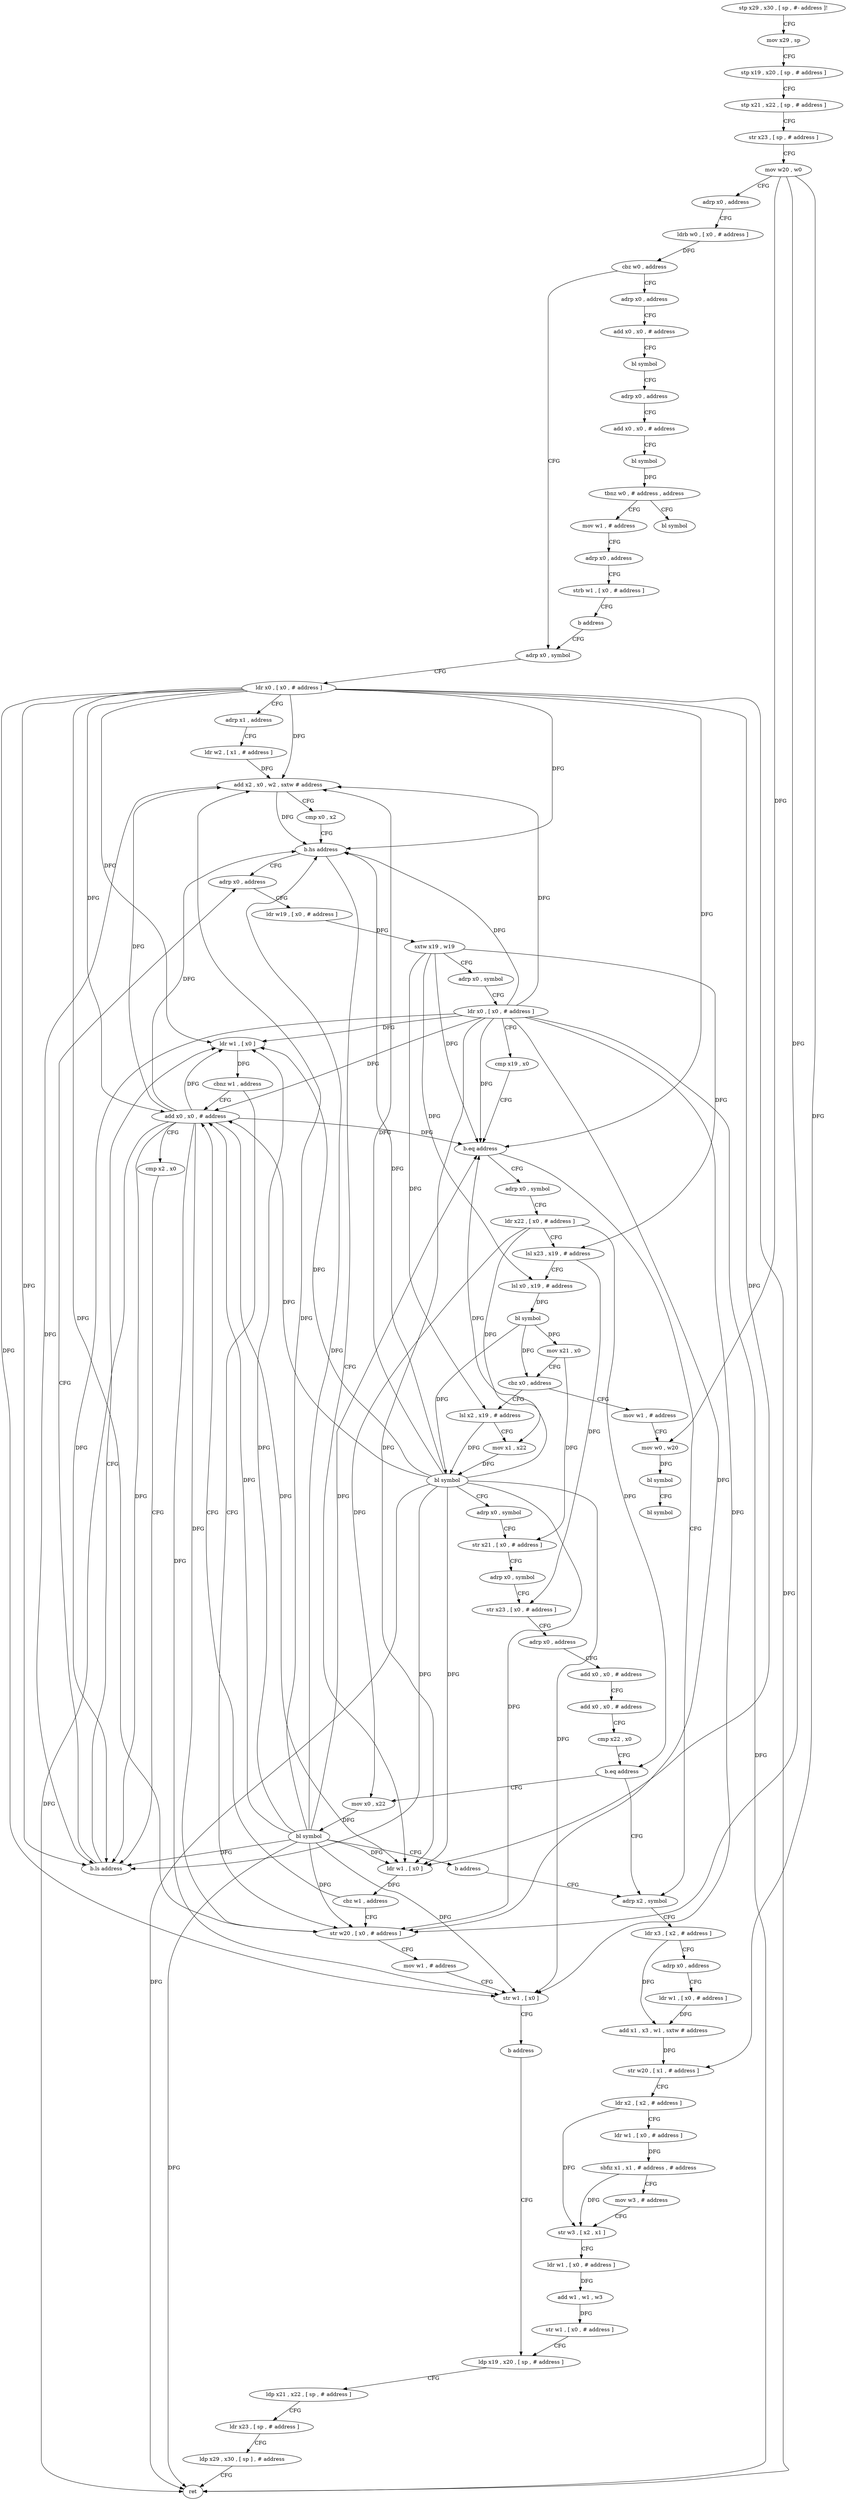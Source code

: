 digraph "func" {
"271416" [label = "stp x29 , x30 , [ sp , #- address ]!" ]
"271420" [label = "mov x29 , sp" ]
"271424" [label = "stp x19 , x20 , [ sp , # address ]" ]
"271428" [label = "stp x21 , x22 , [ sp , # address ]" ]
"271432" [label = "str x23 , [ sp , # address ]" ]
"271436" [label = "mov w20 , w0" ]
"271440" [label = "adrp x0 , address" ]
"271444" [label = "ldrb w0 , [ x0 , # address ]" ]
"271448" [label = "cbz w0 , address" ]
"271524" [label = "adrp x0 , address" ]
"271452" [label = "adrp x0 , symbol" ]
"271528" [label = "add x0 , x0 , # address" ]
"271532" [label = "bl symbol" ]
"271536" [label = "adrp x0 , address" ]
"271540" [label = "add x0 , x0 , # address" ]
"271544" [label = "bl symbol" ]
"271548" [label = "tbnz w0 , # address , address" ]
"271568" [label = "bl symbol" ]
"271552" [label = "mov w1 , # address" ]
"271456" [label = "ldr x0 , [ x0 , # address ]" ]
"271460" [label = "adrp x1 , address" ]
"271464" [label = "ldr w2 , [ x1 , # address ]" ]
"271468" [label = "add x2 , x0 , w2 , sxtw # address" ]
"271472" [label = "cmp x0 , x2" ]
"271476" [label = "b.hs address" ]
"271572" [label = "adrp x0 , address" ]
"271480" [label = "ldr w1 , [ x0 ]" ]
"271556" [label = "adrp x0 , address" ]
"271560" [label = "strb w1 , [ x0 , # address ]" ]
"271564" [label = "b address" ]
"271576" [label = "ldr w19 , [ x0 , # address ]" ]
"271580" [label = "sxtw x19 , w19" ]
"271584" [label = "adrp x0 , symbol" ]
"271588" [label = "ldr x0 , [ x0 , # address ]" ]
"271592" [label = "cmp x19 , x0" ]
"271596" [label = "b.eq address" ]
"271676" [label = "adrp x0 , symbol" ]
"271600" [label = "adrp x2 , symbol" ]
"271484" [label = "cbz w1 , address" ]
"271508" [label = "str w20 , [ x0 , # address ]" ]
"271488" [label = "add x0 , x0 , # address" ]
"271680" [label = "ldr x22 , [ x0 , # address ]" ]
"271684" [label = "lsl x23 , x19 , # address" ]
"271688" [label = "lsl x0 , x19 , # address" ]
"271692" [label = "bl symbol" ]
"271696" [label = "mov x21 , x0" ]
"271700" [label = "cbz x0 , address" ]
"271764" [label = "mov w1 , # address" ]
"271704" [label = "lsl x2 , x19 , # address" ]
"271604" [label = "ldr x3 , [ x2 , # address ]" ]
"271608" [label = "adrp x0 , address" ]
"271612" [label = "ldr w1 , [ x0 , # address ]" ]
"271616" [label = "add x1 , x3 , w1 , sxtw # address" ]
"271620" [label = "str w20 , [ x1 , # address ]" ]
"271624" [label = "ldr x2 , [ x2 , # address ]" ]
"271628" [label = "ldr w1 , [ x0 , # address ]" ]
"271632" [label = "sbfiz x1 , x1 , # address , # address" ]
"271636" [label = "mov w3 , # address" ]
"271640" [label = "str w3 , [ x2 , x1 ]" ]
"271644" [label = "ldr w1 , [ x0 , # address ]" ]
"271648" [label = "add w1 , w1 , w3" ]
"271652" [label = "str w1 , [ x0 , # address ]" ]
"271656" [label = "ldp x19 , x20 , [ sp , # address ]" ]
"271512" [label = "mov w1 , # address" ]
"271516" [label = "str w1 , [ x0 ]" ]
"271520" [label = "b address" ]
"271492" [label = "cmp x2 , x0" ]
"271496" [label = "b.ls address" ]
"271500" [label = "ldr w1 , [ x0 ]" ]
"271768" [label = "mov w0 , w20" ]
"271772" [label = "bl symbol" ]
"271776" [label = "bl symbol" ]
"271708" [label = "mov x1 , x22" ]
"271712" [label = "bl symbol" ]
"271716" [label = "adrp x0 , symbol" ]
"271720" [label = "str x21 , [ x0 , # address ]" ]
"271724" [label = "adrp x0 , symbol" ]
"271728" [label = "str x23 , [ x0 , # address ]" ]
"271732" [label = "adrp x0 , address" ]
"271736" [label = "add x0 , x0 , # address" ]
"271740" [label = "add x0 , x0 , # address" ]
"271744" [label = "cmp x22 , x0" ]
"271748" [label = "b.eq address" ]
"271752" [label = "mov x0 , x22" ]
"271660" [label = "ldp x21 , x22 , [ sp , # address ]" ]
"271664" [label = "ldr x23 , [ sp , # address ]" ]
"271668" [label = "ldp x29 , x30 , [ sp ] , # address" ]
"271672" [label = "ret" ]
"271504" [label = "cbnz w1 , address" ]
"271756" [label = "bl symbol" ]
"271760" [label = "b address" ]
"271416" -> "271420" [ label = "CFG" ]
"271420" -> "271424" [ label = "CFG" ]
"271424" -> "271428" [ label = "CFG" ]
"271428" -> "271432" [ label = "CFG" ]
"271432" -> "271436" [ label = "CFG" ]
"271436" -> "271440" [ label = "CFG" ]
"271436" -> "271620" [ label = "DFG" ]
"271436" -> "271508" [ label = "DFG" ]
"271436" -> "271768" [ label = "DFG" ]
"271440" -> "271444" [ label = "CFG" ]
"271444" -> "271448" [ label = "DFG" ]
"271448" -> "271524" [ label = "CFG" ]
"271448" -> "271452" [ label = "CFG" ]
"271524" -> "271528" [ label = "CFG" ]
"271452" -> "271456" [ label = "CFG" ]
"271528" -> "271532" [ label = "CFG" ]
"271532" -> "271536" [ label = "CFG" ]
"271536" -> "271540" [ label = "CFG" ]
"271540" -> "271544" [ label = "CFG" ]
"271544" -> "271548" [ label = "DFG" ]
"271548" -> "271568" [ label = "CFG" ]
"271548" -> "271552" [ label = "CFG" ]
"271552" -> "271556" [ label = "CFG" ]
"271456" -> "271460" [ label = "CFG" ]
"271456" -> "271468" [ label = "DFG" ]
"271456" -> "271476" [ label = "DFG" ]
"271456" -> "271596" [ label = "DFG" ]
"271456" -> "271480" [ label = "DFG" ]
"271456" -> "271508" [ label = "DFG" ]
"271456" -> "271516" [ label = "DFG" ]
"271456" -> "271488" [ label = "DFG" ]
"271456" -> "271496" [ label = "DFG" ]
"271456" -> "271672" [ label = "DFG" ]
"271456" -> "271500" [ label = "DFG" ]
"271460" -> "271464" [ label = "CFG" ]
"271464" -> "271468" [ label = "DFG" ]
"271468" -> "271472" [ label = "CFG" ]
"271468" -> "271476" [ label = "DFG" ]
"271468" -> "271496" [ label = "DFG" ]
"271472" -> "271476" [ label = "CFG" ]
"271476" -> "271572" [ label = "CFG" ]
"271476" -> "271480" [ label = "CFG" ]
"271572" -> "271576" [ label = "CFG" ]
"271480" -> "271484" [ label = "DFG" ]
"271556" -> "271560" [ label = "CFG" ]
"271560" -> "271564" [ label = "CFG" ]
"271564" -> "271452" [ label = "CFG" ]
"271576" -> "271580" [ label = "DFG" ]
"271580" -> "271584" [ label = "CFG" ]
"271580" -> "271596" [ label = "DFG" ]
"271580" -> "271684" [ label = "DFG" ]
"271580" -> "271688" [ label = "DFG" ]
"271580" -> "271704" [ label = "DFG" ]
"271584" -> "271588" [ label = "CFG" ]
"271588" -> "271592" [ label = "CFG" ]
"271588" -> "271468" [ label = "DFG" ]
"271588" -> "271476" [ label = "DFG" ]
"271588" -> "271596" [ label = "DFG" ]
"271588" -> "271480" [ label = "DFG" ]
"271588" -> "271508" [ label = "DFG" ]
"271588" -> "271516" [ label = "DFG" ]
"271588" -> "271488" [ label = "DFG" ]
"271588" -> "271496" [ label = "DFG" ]
"271588" -> "271672" [ label = "DFG" ]
"271588" -> "271500" [ label = "DFG" ]
"271592" -> "271596" [ label = "CFG" ]
"271596" -> "271676" [ label = "CFG" ]
"271596" -> "271600" [ label = "CFG" ]
"271676" -> "271680" [ label = "CFG" ]
"271600" -> "271604" [ label = "CFG" ]
"271484" -> "271508" [ label = "CFG" ]
"271484" -> "271488" [ label = "CFG" ]
"271508" -> "271512" [ label = "CFG" ]
"271488" -> "271492" [ label = "CFG" ]
"271488" -> "271596" [ label = "DFG" ]
"271488" -> "271480" [ label = "DFG" ]
"271488" -> "271516" [ label = "DFG" ]
"271488" -> "271468" [ label = "DFG" ]
"271488" -> "271476" [ label = "DFG" ]
"271488" -> "271508" [ label = "DFG" ]
"271488" -> "271496" [ label = "DFG" ]
"271488" -> "271672" [ label = "DFG" ]
"271488" -> "271500" [ label = "DFG" ]
"271680" -> "271684" [ label = "CFG" ]
"271680" -> "271708" [ label = "DFG" ]
"271680" -> "271748" [ label = "DFG" ]
"271680" -> "271752" [ label = "DFG" ]
"271684" -> "271688" [ label = "CFG" ]
"271684" -> "271728" [ label = "DFG" ]
"271688" -> "271692" [ label = "DFG" ]
"271692" -> "271696" [ label = "DFG" ]
"271692" -> "271700" [ label = "DFG" ]
"271692" -> "271712" [ label = "DFG" ]
"271696" -> "271700" [ label = "CFG" ]
"271696" -> "271720" [ label = "DFG" ]
"271700" -> "271764" [ label = "CFG" ]
"271700" -> "271704" [ label = "CFG" ]
"271764" -> "271768" [ label = "CFG" ]
"271704" -> "271708" [ label = "CFG" ]
"271704" -> "271712" [ label = "DFG" ]
"271604" -> "271608" [ label = "CFG" ]
"271604" -> "271616" [ label = "DFG" ]
"271608" -> "271612" [ label = "CFG" ]
"271612" -> "271616" [ label = "DFG" ]
"271616" -> "271620" [ label = "DFG" ]
"271620" -> "271624" [ label = "CFG" ]
"271624" -> "271628" [ label = "CFG" ]
"271624" -> "271640" [ label = "DFG" ]
"271628" -> "271632" [ label = "DFG" ]
"271632" -> "271636" [ label = "CFG" ]
"271632" -> "271640" [ label = "DFG" ]
"271636" -> "271640" [ label = "CFG" ]
"271640" -> "271644" [ label = "CFG" ]
"271644" -> "271648" [ label = "DFG" ]
"271648" -> "271652" [ label = "DFG" ]
"271652" -> "271656" [ label = "CFG" ]
"271656" -> "271660" [ label = "CFG" ]
"271512" -> "271516" [ label = "CFG" ]
"271516" -> "271520" [ label = "CFG" ]
"271520" -> "271656" [ label = "CFG" ]
"271492" -> "271496" [ label = "CFG" ]
"271496" -> "271572" [ label = "CFG" ]
"271496" -> "271500" [ label = "CFG" ]
"271500" -> "271504" [ label = "DFG" ]
"271768" -> "271772" [ label = "DFG" ]
"271772" -> "271776" [ label = "CFG" ]
"271708" -> "271712" [ label = "DFG" ]
"271712" -> "271716" [ label = "CFG" ]
"271712" -> "271596" [ label = "DFG" ]
"271712" -> "271480" [ label = "DFG" ]
"271712" -> "271516" [ label = "DFG" ]
"271712" -> "271488" [ label = "DFG" ]
"271712" -> "271496" [ label = "DFG" ]
"271712" -> "271468" [ label = "DFG" ]
"271712" -> "271476" [ label = "DFG" ]
"271712" -> "271508" [ label = "DFG" ]
"271712" -> "271672" [ label = "DFG" ]
"271712" -> "271500" [ label = "DFG" ]
"271716" -> "271720" [ label = "CFG" ]
"271720" -> "271724" [ label = "CFG" ]
"271724" -> "271728" [ label = "CFG" ]
"271728" -> "271732" [ label = "CFG" ]
"271732" -> "271736" [ label = "CFG" ]
"271736" -> "271740" [ label = "CFG" ]
"271740" -> "271744" [ label = "CFG" ]
"271744" -> "271748" [ label = "CFG" ]
"271748" -> "271600" [ label = "CFG" ]
"271748" -> "271752" [ label = "CFG" ]
"271752" -> "271756" [ label = "DFG" ]
"271660" -> "271664" [ label = "CFG" ]
"271664" -> "271668" [ label = "CFG" ]
"271668" -> "271672" [ label = "CFG" ]
"271504" -> "271488" [ label = "CFG" ]
"271504" -> "271508" [ label = "CFG" ]
"271756" -> "271760" [ label = "CFG" ]
"271756" -> "271596" [ label = "DFG" ]
"271756" -> "271480" [ label = "DFG" ]
"271756" -> "271516" [ label = "DFG" ]
"271756" -> "271488" [ label = "DFG" ]
"271756" -> "271496" [ label = "DFG" ]
"271756" -> "271500" [ label = "DFG" ]
"271756" -> "271468" [ label = "DFG" ]
"271756" -> "271476" [ label = "DFG" ]
"271756" -> "271508" [ label = "DFG" ]
"271756" -> "271672" [ label = "DFG" ]
"271760" -> "271600" [ label = "CFG" ]
}

